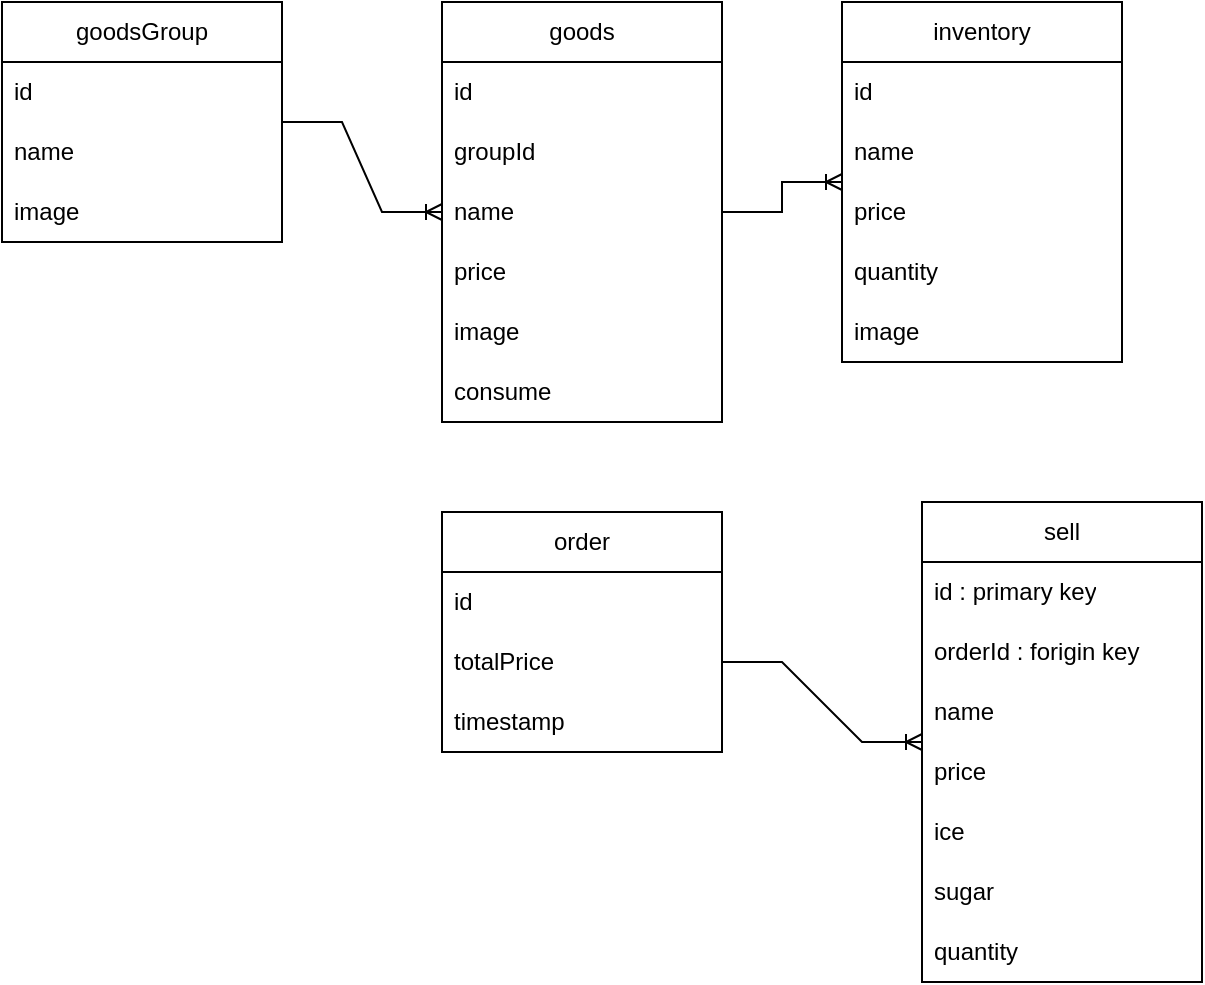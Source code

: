 <mxfile>
    <diagram name="第 1 页" id="2sYP3NHWNkdZDF8oVUYN">
        <mxGraphModel dx="1671" dy="641" grid="1" gridSize="10" guides="1" tooltips="1" connect="1" arrows="1" fold="1" page="1" pageScale="1" pageWidth="827" pageHeight="1169" math="0" shadow="0">
            <root>
                <mxCell id="0"/>
                <mxCell id="1" parent="0"/>
                <mxCell id="MeMsaDyWCMQEQzbOqkdY-1" value="goods" style="swimlane;fontStyle=0;childLayout=stackLayout;horizontal=1;startSize=30;horizontalStack=0;resizeParent=1;resizeParentMax=0;resizeLast=0;collapsible=1;marginBottom=0;whiteSpace=wrap;html=1;rounded=0;" parent="1" vertex="1">
                    <mxGeometry x="160" y="210" width="140" height="210" as="geometry"/>
                </mxCell>
                <mxCell id="MeMsaDyWCMQEQzbOqkdY-10" value="id" style="text;strokeColor=none;fillColor=none;align=left;verticalAlign=middle;spacingLeft=4;spacingRight=4;overflow=hidden;points=[[0,0.5],[1,0.5]];portConstraint=eastwest;rotatable=0;whiteSpace=wrap;html=1;rounded=0;" parent="MeMsaDyWCMQEQzbOqkdY-1" vertex="1">
                    <mxGeometry y="30" width="140" height="30" as="geometry"/>
                </mxCell>
                <mxCell id="6vhMmmiQ4NllTK8kFYed-29" value="groupId" style="text;strokeColor=none;fillColor=none;align=left;verticalAlign=middle;spacingLeft=4;spacingRight=4;overflow=hidden;points=[[0,0.5],[1,0.5]];portConstraint=eastwest;rotatable=0;whiteSpace=wrap;html=1;rounded=0;" parent="MeMsaDyWCMQEQzbOqkdY-1" vertex="1">
                    <mxGeometry y="60" width="140" height="30" as="geometry"/>
                </mxCell>
                <mxCell id="MeMsaDyWCMQEQzbOqkdY-2" value="name" style="text;strokeColor=none;fillColor=none;align=left;verticalAlign=middle;spacingLeft=4;spacingRight=4;overflow=hidden;points=[[0,0.5],[1,0.5]];portConstraint=eastwest;rotatable=0;whiteSpace=wrap;html=1;rounded=0;" parent="MeMsaDyWCMQEQzbOqkdY-1" vertex="1">
                    <mxGeometry y="90" width="140" height="30" as="geometry"/>
                </mxCell>
                <mxCell id="MeMsaDyWCMQEQzbOqkdY-3" value="price" style="text;strokeColor=none;fillColor=none;align=left;verticalAlign=middle;spacingLeft=4;spacingRight=4;overflow=hidden;points=[[0,0.5],[1,0.5]];portConstraint=eastwest;rotatable=0;whiteSpace=wrap;html=1;rounded=0;" parent="MeMsaDyWCMQEQzbOqkdY-1" vertex="1">
                    <mxGeometry y="120" width="140" height="30" as="geometry"/>
                </mxCell>
                <mxCell id="6vhMmmiQ4NllTK8kFYed-1" value="image" style="text;strokeColor=none;fillColor=none;align=left;verticalAlign=middle;spacingLeft=4;spacingRight=4;overflow=hidden;points=[[0,0.5],[1,0.5]];portConstraint=eastwest;rotatable=0;whiteSpace=wrap;html=1;rounded=0;" parent="MeMsaDyWCMQEQzbOqkdY-1" vertex="1">
                    <mxGeometry y="150" width="140" height="30" as="geometry"/>
                </mxCell>
                <mxCell id="MeMsaDyWCMQEQzbOqkdY-4" value="consume" style="text;strokeColor=none;fillColor=none;align=left;verticalAlign=middle;spacingLeft=4;spacingRight=4;overflow=hidden;points=[[0,0.5],[1,0.5]];portConstraint=eastwest;rotatable=0;whiteSpace=wrap;html=1;rounded=0;" parent="MeMsaDyWCMQEQzbOqkdY-1" vertex="1">
                    <mxGeometry y="180" width="140" height="30" as="geometry"/>
                </mxCell>
                <mxCell id="6vhMmmiQ4NllTK8kFYed-2" value="inventory" style="swimlane;fontStyle=0;childLayout=stackLayout;horizontal=1;startSize=30;horizontalStack=0;resizeParent=1;resizeParentMax=0;resizeLast=0;collapsible=1;marginBottom=0;whiteSpace=wrap;html=1;rounded=0;" parent="1" vertex="1">
                    <mxGeometry x="360" y="210" width="140" height="180" as="geometry"/>
                </mxCell>
                <mxCell id="6vhMmmiQ4NllTK8kFYed-3" value="id" style="text;strokeColor=none;fillColor=none;align=left;verticalAlign=middle;spacingLeft=4;spacingRight=4;overflow=hidden;points=[[0,0.5],[1,0.5]];portConstraint=eastwest;rotatable=0;whiteSpace=wrap;html=1;rounded=0;" parent="6vhMmmiQ4NllTK8kFYed-2" vertex="1">
                    <mxGeometry y="30" width="140" height="30" as="geometry"/>
                </mxCell>
                <mxCell id="6vhMmmiQ4NllTK8kFYed-4" value="name" style="text;strokeColor=none;fillColor=none;align=left;verticalAlign=middle;spacingLeft=4;spacingRight=4;overflow=hidden;points=[[0,0.5],[1,0.5]];portConstraint=eastwest;rotatable=0;whiteSpace=wrap;html=1;rounded=0;" parent="6vhMmmiQ4NllTK8kFYed-2" vertex="1">
                    <mxGeometry y="60" width="140" height="30" as="geometry"/>
                </mxCell>
                <mxCell id="6vhMmmiQ4NllTK8kFYed-5" value="price" style="text;strokeColor=none;fillColor=none;align=left;verticalAlign=middle;spacingLeft=4;spacingRight=4;overflow=hidden;points=[[0,0.5],[1,0.5]];portConstraint=eastwest;rotatable=0;whiteSpace=wrap;html=1;rounded=0;" parent="6vhMmmiQ4NllTK8kFYed-2" vertex="1">
                    <mxGeometry y="90" width="140" height="30" as="geometry"/>
                </mxCell>
                <mxCell id="6vhMmmiQ4NllTK8kFYed-7" value="quantity" style="text;strokeColor=none;fillColor=none;align=left;verticalAlign=middle;spacingLeft=4;spacingRight=4;overflow=hidden;points=[[0,0.5],[1,0.5]];portConstraint=eastwest;rotatable=0;whiteSpace=wrap;html=1;rounded=0;" parent="6vhMmmiQ4NllTK8kFYed-2" vertex="1">
                    <mxGeometry y="120" width="140" height="30" as="geometry"/>
                </mxCell>
                <mxCell id="6vhMmmiQ4NllTK8kFYed-6" value="image" style="text;strokeColor=none;fillColor=none;align=left;verticalAlign=middle;spacingLeft=4;spacingRight=4;overflow=hidden;points=[[0,0.5],[1,0.5]];portConstraint=eastwest;rotatable=0;whiteSpace=wrap;html=1;rounded=0;" parent="6vhMmmiQ4NllTK8kFYed-2" vertex="1">
                    <mxGeometry y="150" width="140" height="30" as="geometry"/>
                </mxCell>
                <mxCell id="6vhMmmiQ4NllTK8kFYed-9" value="order" style="swimlane;fontStyle=0;childLayout=stackLayout;horizontal=1;startSize=30;horizontalStack=0;resizeParent=1;resizeParentMax=0;resizeLast=0;collapsible=1;marginBottom=0;whiteSpace=wrap;html=1;rounded=0;" parent="1" vertex="1">
                    <mxGeometry x="160" y="465" width="140" height="120" as="geometry"/>
                </mxCell>
                <mxCell id="6vhMmmiQ4NllTK8kFYed-10" value="id" style="text;strokeColor=none;fillColor=none;align=left;verticalAlign=middle;spacingLeft=4;spacingRight=4;overflow=hidden;points=[[0,0.5],[1,0.5]];portConstraint=eastwest;rotatable=0;whiteSpace=wrap;html=1;rounded=0;" parent="6vhMmmiQ4NllTK8kFYed-9" vertex="1">
                    <mxGeometry y="30" width="140" height="30" as="geometry"/>
                </mxCell>
                <mxCell id="6vhMmmiQ4NllTK8kFYed-11" value="totalPrice" style="text;strokeColor=none;fillColor=none;align=left;verticalAlign=middle;spacingLeft=4;spacingRight=4;overflow=hidden;points=[[0,0.5],[1,0.5]];portConstraint=eastwest;rotatable=0;whiteSpace=wrap;html=1;rounded=0;" parent="6vhMmmiQ4NllTK8kFYed-9" vertex="1">
                    <mxGeometry y="60" width="140" height="30" as="geometry"/>
                </mxCell>
                <mxCell id="6vhMmmiQ4NllTK8kFYed-12" value="timestamp" style="text;strokeColor=none;fillColor=none;align=left;verticalAlign=middle;spacingLeft=4;spacingRight=4;overflow=hidden;points=[[0,0.5],[1,0.5]];portConstraint=eastwest;rotatable=0;whiteSpace=wrap;html=1;rounded=0;" parent="6vhMmmiQ4NllTK8kFYed-9" vertex="1">
                    <mxGeometry y="90" width="140" height="30" as="geometry"/>
                </mxCell>
                <mxCell id="6vhMmmiQ4NllTK8kFYed-13" value="sell" style="swimlane;fontStyle=0;childLayout=stackLayout;horizontal=1;startSize=30;horizontalStack=0;resizeParent=1;resizeParentMax=0;resizeLast=0;collapsible=1;marginBottom=0;whiteSpace=wrap;html=1;rounded=0;" parent="1" vertex="1">
                    <mxGeometry x="400" y="460" width="140" height="240" as="geometry"/>
                </mxCell>
                <mxCell id="6vhMmmiQ4NllTK8kFYed-14" value="id : primary key" style="text;strokeColor=none;fillColor=none;align=left;verticalAlign=middle;spacingLeft=4;spacingRight=4;overflow=hidden;points=[[0,0.5],[1,0.5]];portConstraint=eastwest;rotatable=0;whiteSpace=wrap;html=1;rounded=0;" parent="6vhMmmiQ4NllTK8kFYed-13" vertex="1">
                    <mxGeometry y="30" width="140" height="30" as="geometry"/>
                </mxCell>
                <mxCell id="6vhMmmiQ4NllTK8kFYed-15" value="orderId : forigin key" style="text;strokeColor=none;fillColor=none;align=left;verticalAlign=middle;spacingLeft=4;spacingRight=4;overflow=hidden;points=[[0,0.5],[1,0.5]];portConstraint=eastwest;rotatable=0;whiteSpace=wrap;html=1;rounded=0;" parent="6vhMmmiQ4NllTK8kFYed-13" vertex="1">
                    <mxGeometry y="60" width="140" height="30" as="geometry"/>
                </mxCell>
                <mxCell id="6vhMmmiQ4NllTK8kFYed-16" value="name" style="text;strokeColor=none;fillColor=none;align=left;verticalAlign=middle;spacingLeft=4;spacingRight=4;overflow=hidden;points=[[0,0.5],[1,0.5]];portConstraint=eastwest;rotatable=0;whiteSpace=wrap;html=1;rounded=0;" parent="6vhMmmiQ4NllTK8kFYed-13" vertex="1">
                    <mxGeometry y="90" width="140" height="30" as="geometry"/>
                </mxCell>
                <mxCell id="6vhMmmiQ4NllTK8kFYed-17" value="price" style="text;strokeColor=none;fillColor=none;align=left;verticalAlign=middle;spacingLeft=4;spacingRight=4;overflow=hidden;points=[[0,0.5],[1,0.5]];portConstraint=eastwest;rotatable=0;whiteSpace=wrap;html=1;rounded=0;" parent="6vhMmmiQ4NllTK8kFYed-13" vertex="1">
                    <mxGeometry y="120" width="140" height="30" as="geometry"/>
                </mxCell>
                <mxCell id="6vhMmmiQ4NllTK8kFYed-18" value="ice" style="text;strokeColor=none;fillColor=none;align=left;verticalAlign=middle;spacingLeft=4;spacingRight=4;overflow=hidden;points=[[0,0.5],[1,0.5]];portConstraint=eastwest;rotatable=0;whiteSpace=wrap;html=1;rounded=0;" parent="6vhMmmiQ4NllTK8kFYed-13" vertex="1">
                    <mxGeometry y="150" width="140" height="30" as="geometry"/>
                </mxCell>
                <mxCell id="6vhMmmiQ4NllTK8kFYed-19" value="sugar" style="text;strokeColor=none;fillColor=none;align=left;verticalAlign=middle;spacingLeft=4;spacingRight=4;overflow=hidden;points=[[0,0.5],[1,0.5]];portConstraint=eastwest;rotatable=0;whiteSpace=wrap;html=1;rounded=0;" parent="6vhMmmiQ4NllTK8kFYed-13" vertex="1">
                    <mxGeometry y="180" width="140" height="30" as="geometry"/>
                </mxCell>
                <mxCell id="6vhMmmiQ4NllTK8kFYed-20" value="quantity" style="text;strokeColor=none;fillColor=none;align=left;verticalAlign=middle;spacingLeft=4;spacingRight=4;overflow=hidden;points=[[0,0.5],[1,0.5]];portConstraint=eastwest;rotatable=0;whiteSpace=wrap;html=1;rounded=0;" parent="6vhMmmiQ4NllTK8kFYed-13" vertex="1">
                    <mxGeometry y="210" width="140" height="30" as="geometry"/>
                </mxCell>
                <mxCell id="6vhMmmiQ4NllTK8kFYed-21" value="" style="edgeStyle=entityRelationEdgeStyle;fontSize=12;html=1;endArrow=ERoneToMany;rounded=0;" parent="1" source="MeMsaDyWCMQEQzbOqkdY-1" target="6vhMmmiQ4NllTK8kFYed-2" edge="1">
                    <mxGeometry width="100" height="100" relative="1" as="geometry">
                        <mxPoint x="340" y="420" as="sourcePoint"/>
                        <mxPoint x="450" y="350" as="targetPoint"/>
                    </mxGeometry>
                </mxCell>
                <mxCell id="6vhMmmiQ4NllTK8kFYed-22" value="" style="edgeStyle=entityRelationEdgeStyle;fontSize=12;html=1;endArrow=ERoneToMany;rounded=0;exitX=1;exitY=0.5;exitDx=0;exitDy=0;" parent="1" source="6vhMmmiQ4NllTK8kFYed-11" target="6vhMmmiQ4NllTK8kFYed-13" edge="1">
                    <mxGeometry width="100" height="100" relative="1" as="geometry">
                        <mxPoint x="340" y="500" as="sourcePoint"/>
                        <mxPoint x="440" y="400" as="targetPoint"/>
                    </mxGeometry>
                </mxCell>
                <mxCell id="6vhMmmiQ4NllTK8kFYed-23" value="goodsGroup" style="swimlane;fontStyle=0;childLayout=stackLayout;horizontal=1;startSize=30;horizontalStack=0;resizeParent=1;resizeParentMax=0;resizeLast=0;collapsible=1;marginBottom=0;whiteSpace=wrap;html=1;rounded=0;" parent="1" vertex="1">
                    <mxGeometry x="-60" y="210" width="140" height="120" as="geometry"/>
                </mxCell>
                <mxCell id="6vhMmmiQ4NllTK8kFYed-24" value="id" style="text;strokeColor=none;fillColor=none;align=left;verticalAlign=middle;spacingLeft=4;spacingRight=4;overflow=hidden;points=[[0,0.5],[1,0.5]];portConstraint=eastwest;rotatable=0;whiteSpace=wrap;html=1;rounded=0;" parent="6vhMmmiQ4NllTK8kFYed-23" vertex="1">
                    <mxGeometry y="30" width="140" height="30" as="geometry"/>
                </mxCell>
                <mxCell id="6vhMmmiQ4NllTK8kFYed-25" value="name" style="text;strokeColor=none;fillColor=none;align=left;verticalAlign=middle;spacingLeft=4;spacingRight=4;overflow=hidden;points=[[0,0.5],[1,0.5]];portConstraint=eastwest;rotatable=0;whiteSpace=wrap;html=1;rounded=0;" parent="6vhMmmiQ4NllTK8kFYed-23" vertex="1">
                    <mxGeometry y="60" width="140" height="30" as="geometry"/>
                </mxCell>
                <mxCell id="6vhMmmiQ4NllTK8kFYed-27" value="image" style="text;strokeColor=none;fillColor=none;align=left;verticalAlign=middle;spacingLeft=4;spacingRight=4;overflow=hidden;points=[[0,0.5],[1,0.5]];portConstraint=eastwest;rotatable=0;whiteSpace=wrap;html=1;rounded=0;" parent="6vhMmmiQ4NllTK8kFYed-23" vertex="1">
                    <mxGeometry y="90" width="140" height="30" as="geometry"/>
                </mxCell>
                <mxCell id="6vhMmmiQ4NllTK8kFYed-30" value="" style="edgeStyle=entityRelationEdgeStyle;fontSize=12;html=1;endArrow=ERoneToMany;rounded=0;" parent="1" source="6vhMmmiQ4NllTK8kFYed-23" target="MeMsaDyWCMQEQzbOqkdY-1" edge="1">
                    <mxGeometry width="100" height="100" relative="1" as="geometry">
                        <mxPoint x="60" y="385" as="sourcePoint"/>
                        <mxPoint x="150" y="350" as="targetPoint"/>
                    </mxGeometry>
                </mxCell>
            </root>
        </mxGraphModel>
    </diagram>
</mxfile>